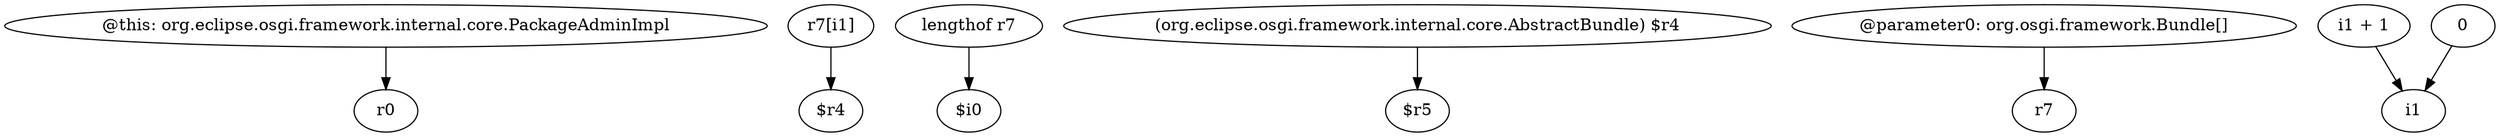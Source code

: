 digraph g {
0[label="@this: org.eclipse.osgi.framework.internal.core.PackageAdminImpl"]
1[label="r0"]
0->1[label=""]
2[label="r7[i1]"]
3[label="$r4"]
2->3[label=""]
4[label="lengthof r7"]
5[label="$i0"]
4->5[label=""]
6[label="(org.eclipse.osgi.framework.internal.core.AbstractBundle) $r4"]
7[label="$r5"]
6->7[label=""]
8[label="@parameter0: org.osgi.framework.Bundle[]"]
9[label="r7"]
8->9[label=""]
10[label="i1 + 1"]
11[label="i1"]
10->11[label=""]
12[label="0"]
12->11[label=""]
}